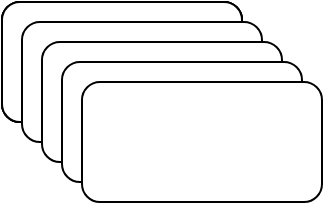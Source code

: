 <mxfile version="21.5.0" type="github">
  <diagram name="Page-1" id="UxIshtgka003ao0sYjYL">
    <mxGraphModel dx="794" dy="438" grid="1" gridSize="10" guides="1" tooltips="1" connect="1" arrows="1" fold="1" page="1" pageScale="1" pageWidth="850" pageHeight="1100" math="0" shadow="0">
      <root>
        <mxCell id="0" />
        <mxCell id="1" parent="0" />
        <mxCell id="VxDrKxtzlqHsqCCPACk3-1" value="" style="rounded=1;whiteSpace=wrap;html=1;" vertex="1" parent="1">
          <mxGeometry x="350" y="200" width="120" height="60" as="geometry" />
        </mxCell>
        <mxCell id="VxDrKxtzlqHsqCCPACk3-2" value="" style="rounded=1;whiteSpace=wrap;html=1;" vertex="1" parent="1">
          <mxGeometry x="350" y="200" width="120" height="60" as="geometry" />
        </mxCell>
        <mxCell id="VxDrKxtzlqHsqCCPACk3-3" value="" style="rounded=1;whiteSpace=wrap;html=1;" vertex="1" parent="1">
          <mxGeometry x="350" y="200" width="120" height="60" as="geometry" />
        </mxCell>
        <mxCell id="VxDrKxtzlqHsqCCPACk3-4" value="" style="rounded=1;whiteSpace=wrap;html=1;" vertex="1" parent="1">
          <mxGeometry x="360" y="210" width="120" height="60" as="geometry" />
        </mxCell>
        <mxCell id="VxDrKxtzlqHsqCCPACk3-5" value="" style="rounded=1;whiteSpace=wrap;html=1;" vertex="1" parent="1">
          <mxGeometry x="370" y="220" width="120" height="60" as="geometry" />
        </mxCell>
        <mxCell id="VxDrKxtzlqHsqCCPACk3-6" value="" style="rounded=1;whiteSpace=wrap;html=1;" vertex="1" parent="1">
          <mxGeometry x="380" y="230" width="120" height="60" as="geometry" />
        </mxCell>
        <mxCell id="VxDrKxtzlqHsqCCPACk3-7" value="" style="rounded=1;whiteSpace=wrap;html=1;" vertex="1" parent="1">
          <mxGeometry x="390" y="240" width="120" height="60" as="geometry" />
        </mxCell>
      </root>
    </mxGraphModel>
  </diagram>
</mxfile>
